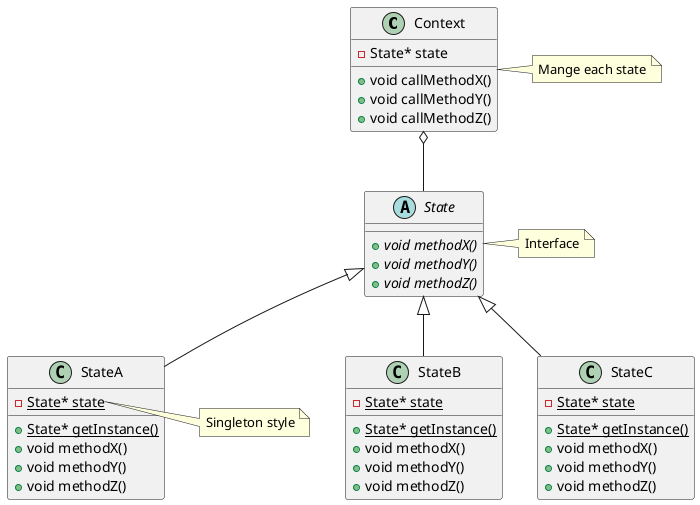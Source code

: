 @startuml
class Context {
  -State* state
  +void callMethodX()
  +void callMethodY()
  +void callMethodZ()
}
Context o-- State
note right of Context
  Mange each state
end note

abstract class State {
  +{abstract} void methodX()
  +{abstract} void methodY()
  +{abstract} void methodZ()
}
note right of State
  Interface
end note

class StateA {
  -{static} State* state
  +{static} State* getInstance()
  +void methodX()
  +void methodY()
  +void methodZ()
}
State <|-- StateA
note right of StateA::state
  Singleton style
end note

class StateB {
  -{static} State* state
  +{static} State* getInstance()
  +void methodX()
  +void methodY()
  +void methodZ()
}
State <|-- StateB

class StateC {
  -{static} State* state
  +{static} State* getInstance()
  +void methodX()
  +void methodY()
  +void methodZ()
}
State <|-- StateC
@enduml